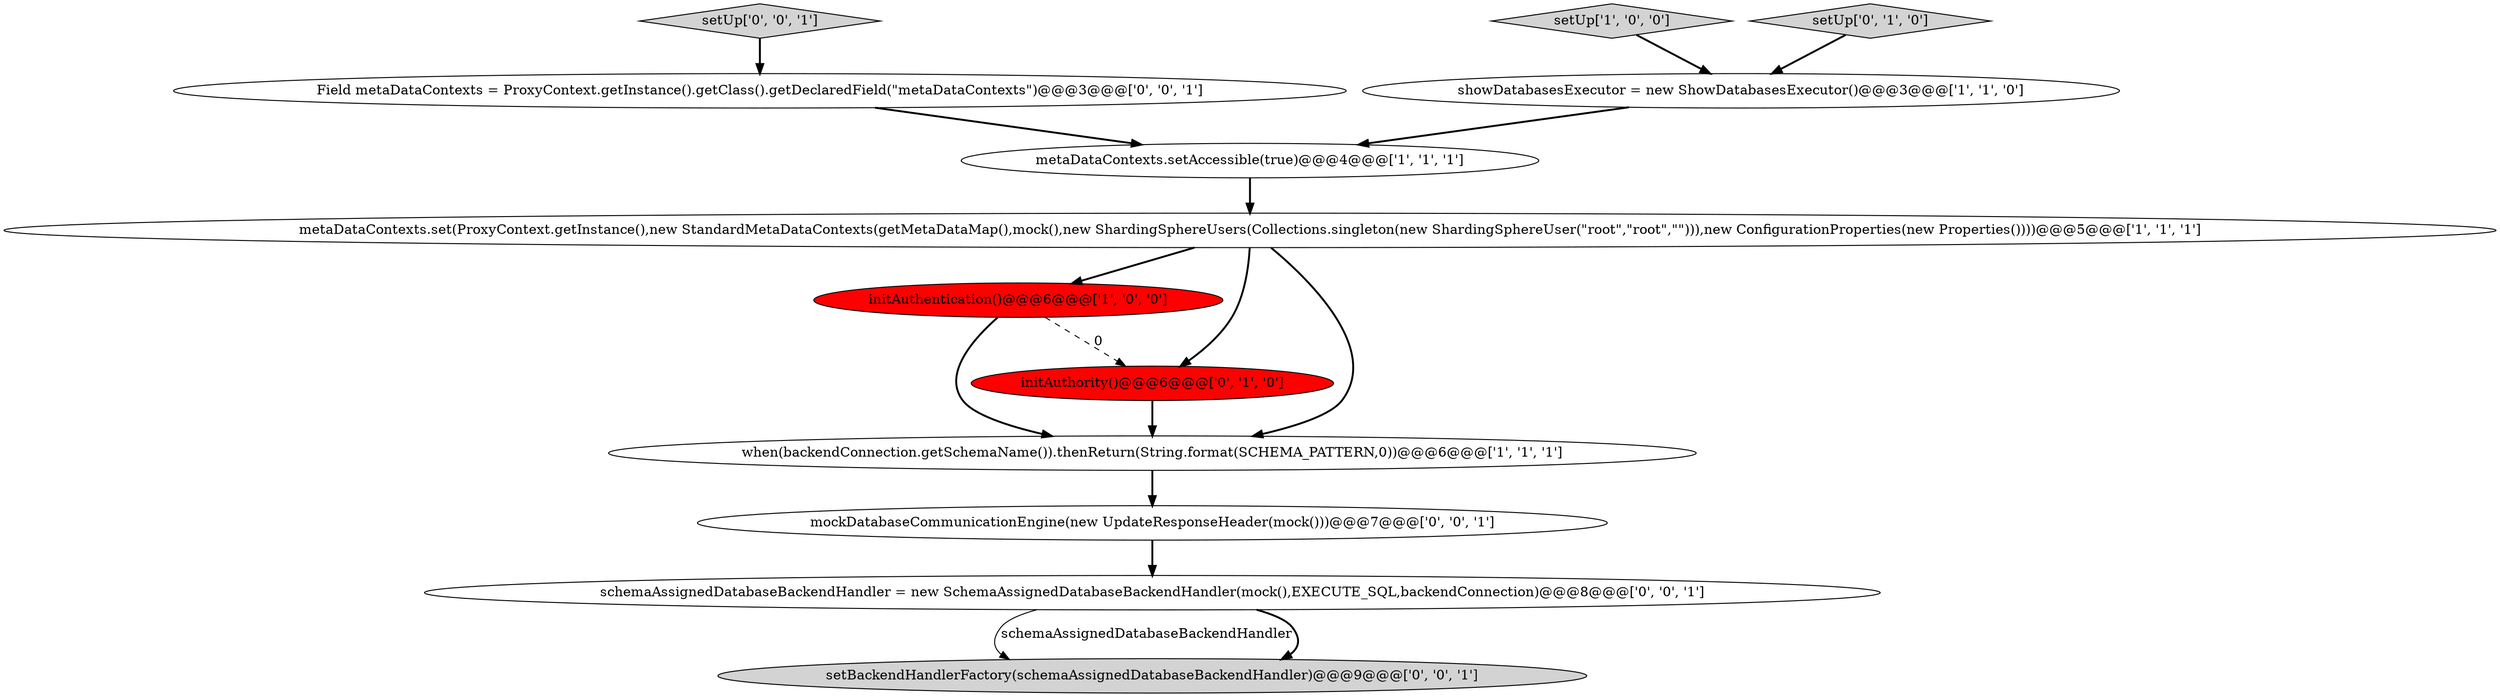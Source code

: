 digraph {
1 [style = filled, label = "initAuthentication()@@@6@@@['1', '0', '0']", fillcolor = red, shape = ellipse image = "AAA1AAABBB1BBB"];
3 [style = filled, label = "metaDataContexts.setAccessible(true)@@@4@@@['1', '1', '1']", fillcolor = white, shape = ellipse image = "AAA0AAABBB1BBB"];
10 [style = filled, label = "schemaAssignedDatabaseBackendHandler = new SchemaAssignedDatabaseBackendHandler(mock(),EXECUTE_SQL,backendConnection)@@@8@@@['0', '0', '1']", fillcolor = white, shape = ellipse image = "AAA0AAABBB3BBB"];
2 [style = filled, label = "setUp['1', '0', '0']", fillcolor = lightgray, shape = diamond image = "AAA0AAABBB1BBB"];
12 [style = filled, label = "Field metaDataContexts = ProxyContext.getInstance().getClass().getDeclaredField(\"metaDataContexts\")@@@3@@@['0', '0', '1']", fillcolor = white, shape = ellipse image = "AAA0AAABBB3BBB"];
6 [style = filled, label = "setUp['0', '1', '0']", fillcolor = lightgray, shape = diamond image = "AAA0AAABBB2BBB"];
7 [style = filled, label = "initAuthority()@@@6@@@['0', '1', '0']", fillcolor = red, shape = ellipse image = "AAA1AAABBB2BBB"];
9 [style = filled, label = "mockDatabaseCommunicationEngine(new UpdateResponseHeader(mock()))@@@7@@@['0', '0', '1']", fillcolor = white, shape = ellipse image = "AAA0AAABBB3BBB"];
11 [style = filled, label = "setUp['0', '0', '1']", fillcolor = lightgray, shape = diamond image = "AAA0AAABBB3BBB"];
4 [style = filled, label = "when(backendConnection.getSchemaName()).thenReturn(String.format(SCHEMA_PATTERN,0))@@@6@@@['1', '1', '1']", fillcolor = white, shape = ellipse image = "AAA0AAABBB1BBB"];
5 [style = filled, label = "metaDataContexts.set(ProxyContext.getInstance(),new StandardMetaDataContexts(getMetaDataMap(),mock(),new ShardingSphereUsers(Collections.singleton(new ShardingSphereUser(\"root\",\"root\",\"\"))),new ConfigurationProperties(new Properties())))@@@5@@@['1', '1', '1']", fillcolor = white, shape = ellipse image = "AAA0AAABBB1BBB"];
0 [style = filled, label = "showDatabasesExecutor = new ShowDatabasesExecutor()@@@3@@@['1', '1', '0']", fillcolor = white, shape = ellipse image = "AAA0AAABBB1BBB"];
8 [style = filled, label = "setBackendHandlerFactory(schemaAssignedDatabaseBackendHandler)@@@9@@@['0', '0', '1']", fillcolor = lightgray, shape = ellipse image = "AAA0AAABBB3BBB"];
0->3 [style = bold, label=""];
4->9 [style = bold, label=""];
5->7 [style = bold, label=""];
5->1 [style = bold, label=""];
10->8 [style = solid, label="schemaAssignedDatabaseBackendHandler"];
1->4 [style = bold, label=""];
3->5 [style = bold, label=""];
2->0 [style = bold, label=""];
6->0 [style = bold, label=""];
12->3 [style = bold, label=""];
11->12 [style = bold, label=""];
7->4 [style = bold, label=""];
9->10 [style = bold, label=""];
10->8 [style = bold, label=""];
1->7 [style = dashed, label="0"];
5->4 [style = bold, label=""];
}

